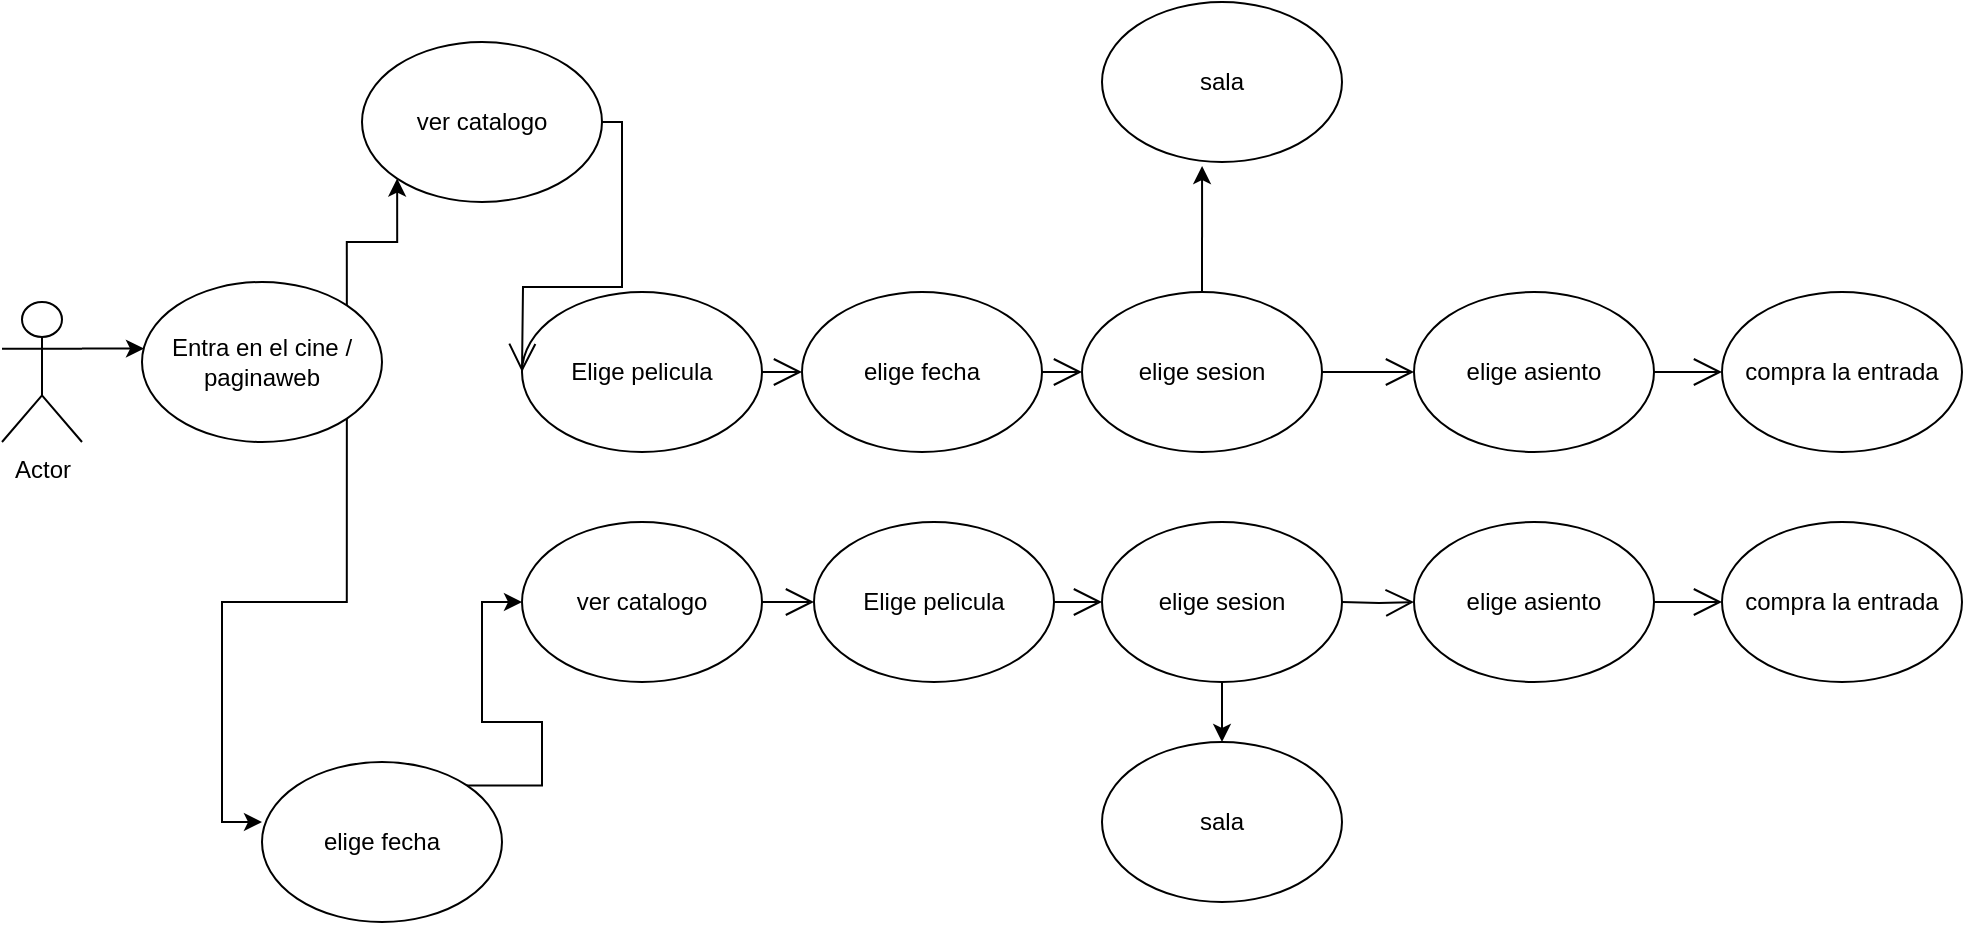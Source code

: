 <mxfile version="15.4.3" type="device"><diagram id="LWQoYm82G1C_o3OjjkRE" name="Page-1"><mxGraphModel dx="1102" dy="582" grid="1" gridSize="10" guides="1" tooltips="1" connect="1" arrows="1" fold="1" page="1" pageScale="1" pageWidth="827" pageHeight="1169" math="0" shadow="0"><root><mxCell id="0"/><mxCell id="1" parent="0"/><mxCell id="o9PyxpqIRaq8Vkqf4-qC-43" style="edgeStyle=orthogonalEdgeStyle;rounded=0;orthogonalLoop=1;jettySize=auto;html=1;exitX=1;exitY=0.333;exitDx=0;exitDy=0;exitPerimeter=0;entryX=0.008;entryY=0.413;entryDx=0;entryDy=0;entryPerimeter=0;" edge="1" parent="1" source="o9PyxpqIRaq8Vkqf4-qC-1" target="o9PyxpqIRaq8Vkqf4-qC-5"><mxGeometry relative="1" as="geometry"/></mxCell><mxCell id="o9PyxpqIRaq8Vkqf4-qC-1" value="Actor" style="shape=umlActor;verticalLabelPosition=bottom;verticalAlign=top;html=1;" vertex="1" parent="1"><mxGeometry x="60" y="160" width="40" height="70" as="geometry"/></mxCell><mxCell id="o9PyxpqIRaq8Vkqf4-qC-44" style="edgeStyle=orthogonalEdgeStyle;rounded=0;orthogonalLoop=1;jettySize=auto;html=1;exitX=1;exitY=0;exitDx=0;exitDy=0;entryX=0;entryY=1;entryDx=0;entryDy=0;" edge="1" parent="1" source="o9PyxpqIRaq8Vkqf4-qC-5" target="o9PyxpqIRaq8Vkqf4-qC-7"><mxGeometry relative="1" as="geometry"/></mxCell><mxCell id="o9PyxpqIRaq8Vkqf4-qC-45" style="edgeStyle=orthogonalEdgeStyle;rounded=0;orthogonalLoop=1;jettySize=auto;html=1;exitX=1;exitY=1;exitDx=0;exitDy=0;entryX=0;entryY=0.375;entryDx=0;entryDy=0;entryPerimeter=0;" edge="1" parent="1" source="o9PyxpqIRaq8Vkqf4-qC-5" target="o9PyxpqIRaq8Vkqf4-qC-22"><mxGeometry relative="1" as="geometry"/></mxCell><mxCell id="o9PyxpqIRaq8Vkqf4-qC-5" value="Entra en el cine / paginaweb" style="ellipse;whiteSpace=wrap;html=1;" vertex="1" parent="1"><mxGeometry x="130" y="150" width="120" height="80" as="geometry"/></mxCell><mxCell id="o9PyxpqIRaq8Vkqf4-qC-6" value="Elige pelicula" style="ellipse;whiteSpace=wrap;html=1;" vertex="1" parent="1"><mxGeometry x="320" y="155" width="120" height="80" as="geometry"/></mxCell><mxCell id="o9PyxpqIRaq8Vkqf4-qC-7" value="ver catalogo" style="ellipse;whiteSpace=wrap;html=1;" vertex="1" parent="1"><mxGeometry x="240" y="30" width="120" height="80" as="geometry"/></mxCell><mxCell id="o9PyxpqIRaq8Vkqf4-qC-40" style="edgeStyle=orthogonalEdgeStyle;rounded=0;orthogonalLoop=1;jettySize=auto;html=1;exitX=0.5;exitY=0;exitDx=0;exitDy=0;entryX=0.417;entryY=1.025;entryDx=0;entryDy=0;entryPerimeter=0;" edge="1" parent="1" source="o9PyxpqIRaq8Vkqf4-qC-8" target="o9PyxpqIRaq8Vkqf4-qC-9"><mxGeometry relative="1" as="geometry"/></mxCell><mxCell id="o9PyxpqIRaq8Vkqf4-qC-8" value="elige sesion" style="ellipse;whiteSpace=wrap;html=1;" vertex="1" parent="1"><mxGeometry x="600" y="155" width="120" height="80" as="geometry"/></mxCell><mxCell id="o9PyxpqIRaq8Vkqf4-qC-9" value="sala" style="ellipse;whiteSpace=wrap;html=1;" vertex="1" parent="1"><mxGeometry x="610" y="10" width="120" height="80" as="geometry"/></mxCell><mxCell id="o9PyxpqIRaq8Vkqf4-qC-10" value="elige asiento" style="ellipse;whiteSpace=wrap;html=1;" vertex="1" parent="1"><mxGeometry x="766" y="155" width="120" height="80" as="geometry"/></mxCell><mxCell id="o9PyxpqIRaq8Vkqf4-qC-15" value="" style="endArrow=open;endFill=1;endSize=12;html=1;rounded=0;edgeStyle=orthogonalEdgeStyle;exitX=1;exitY=0.5;exitDx=0;exitDy=0;entryX=0;entryY=0.5;entryDx=0;entryDy=0;" edge="1" parent="1" source="o9PyxpqIRaq8Vkqf4-qC-6" target="o9PyxpqIRaq8Vkqf4-qC-37"><mxGeometry width="160" relative="1" as="geometry"><mxPoint x="376" y="135" as="sourcePoint"/><mxPoint x="466" y="195" as="targetPoint"/></mxGeometry></mxCell><mxCell id="o9PyxpqIRaq8Vkqf4-qC-17" value="" style="endArrow=open;endFill=1;endSize=12;html=1;rounded=0;edgeStyle=orthogonalEdgeStyle;entryX=0;entryY=0.5;entryDx=0;entryDy=0;exitX=1;exitY=0.5;exitDx=0;exitDy=0;" edge="1" parent="1" source="o9PyxpqIRaq8Vkqf4-qC-8" target="o9PyxpqIRaq8Vkqf4-qC-10"><mxGeometry width="160" relative="1" as="geometry"><mxPoint x="736" y="195" as="sourcePoint"/><mxPoint x="556" y="155" as="targetPoint"/></mxGeometry></mxCell><mxCell id="o9PyxpqIRaq8Vkqf4-qC-18" value="" style="endArrow=open;endFill=1;endSize=12;html=1;rounded=0;edgeStyle=orthogonalEdgeStyle;exitX=1;exitY=0.5;exitDx=0;exitDy=0;" edge="1" parent="1" source="o9PyxpqIRaq8Vkqf4-qC-7"><mxGeometry width="160" relative="1" as="geometry"><mxPoint x="350" y="245" as="sourcePoint"/><mxPoint x="320" y="195" as="targetPoint"/></mxGeometry></mxCell><mxCell id="o9PyxpqIRaq8Vkqf4-qC-20" value="compra la entrada" style="ellipse;whiteSpace=wrap;html=1;" vertex="1" parent="1"><mxGeometry x="920" y="155" width="120" height="80" as="geometry"/></mxCell><mxCell id="o9PyxpqIRaq8Vkqf4-qC-21" value="" style="endArrow=open;endFill=1;endSize=12;html=1;rounded=0;edgeStyle=orthogonalEdgeStyle;entryX=0;entryY=0.5;entryDx=0;entryDy=0;exitX=1;exitY=0.5;exitDx=0;exitDy=0;" edge="1" parent="1" source="o9PyxpqIRaq8Vkqf4-qC-10" target="o9PyxpqIRaq8Vkqf4-qC-20"><mxGeometry width="160" relative="1" as="geometry"><mxPoint x="890" y="195" as="sourcePoint"/><mxPoint x="550" y="200" as="targetPoint"/></mxGeometry></mxCell><mxCell id="o9PyxpqIRaq8Vkqf4-qC-46" style="edgeStyle=orthogonalEdgeStyle;rounded=0;orthogonalLoop=1;jettySize=auto;html=1;exitX=1;exitY=0;exitDx=0;exitDy=0;entryX=0;entryY=0.5;entryDx=0;entryDy=0;" edge="1" parent="1" source="o9PyxpqIRaq8Vkqf4-qC-22" target="o9PyxpqIRaq8Vkqf4-qC-24"><mxGeometry relative="1" as="geometry"/></mxCell><mxCell id="o9PyxpqIRaq8Vkqf4-qC-22" value="elige fecha" style="ellipse;whiteSpace=wrap;html=1;" vertex="1" parent="1"><mxGeometry x="190" y="390" width="120" height="80" as="geometry"/></mxCell><mxCell id="o9PyxpqIRaq8Vkqf4-qC-23" value="Elige pelicula" style="ellipse;whiteSpace=wrap;html=1;" vertex="1" parent="1"><mxGeometry x="466" y="270" width="120" height="80" as="geometry"/></mxCell><mxCell id="o9PyxpqIRaq8Vkqf4-qC-24" value="ver catalogo" style="ellipse;whiteSpace=wrap;html=1;" vertex="1" parent="1"><mxGeometry x="320" y="270" width="120" height="80" as="geometry"/></mxCell><mxCell id="o9PyxpqIRaq8Vkqf4-qC-42" style="edgeStyle=orthogonalEdgeStyle;rounded=0;orthogonalLoop=1;jettySize=auto;html=1;exitX=0.5;exitY=1;exitDx=0;exitDy=0;entryX=0.5;entryY=0;entryDx=0;entryDy=0;" edge="1" parent="1" source="o9PyxpqIRaq8Vkqf4-qC-25" target="o9PyxpqIRaq8Vkqf4-qC-26"><mxGeometry relative="1" as="geometry"/></mxCell><mxCell id="o9PyxpqIRaq8Vkqf4-qC-25" value="elige sesion" style="ellipse;whiteSpace=wrap;html=1;" vertex="1" parent="1"><mxGeometry x="610" y="270" width="120" height="80" as="geometry"/></mxCell><mxCell id="o9PyxpqIRaq8Vkqf4-qC-26" value="sala" style="ellipse;whiteSpace=wrap;html=1;" vertex="1" parent="1"><mxGeometry x="610" y="380" width="120" height="80" as="geometry"/></mxCell><mxCell id="o9PyxpqIRaq8Vkqf4-qC-27" value="elige asiento" style="ellipse;whiteSpace=wrap;html=1;" vertex="1" parent="1"><mxGeometry x="766" y="270" width="120" height="80" as="geometry"/></mxCell><mxCell id="o9PyxpqIRaq8Vkqf4-qC-28" value="" style="endArrow=open;endFill=1;endSize=12;html=1;rounded=0;edgeStyle=orthogonalEdgeStyle;exitX=1;exitY=0.5;exitDx=0;exitDy=0;entryX=0;entryY=0.5;entryDx=0;entryDy=0;" edge="1" parent="1" source="o9PyxpqIRaq8Vkqf4-qC-23" target="o9PyxpqIRaq8Vkqf4-qC-25"><mxGeometry width="160" relative="1" as="geometry"><mxPoint x="516" y="250" as="sourcePoint"/><mxPoint x="606" y="310" as="targetPoint"/></mxGeometry></mxCell><mxCell id="o9PyxpqIRaq8Vkqf4-qC-31" value="" style="endArrow=open;endFill=1;endSize=12;html=1;rounded=0;edgeStyle=orthogonalEdgeStyle;exitX=1;exitY=0.5;exitDx=0;exitDy=0;entryX=0;entryY=0.5;entryDx=0;entryDy=0;" edge="1" parent="1" source="o9PyxpqIRaq8Vkqf4-qC-24" target="o9PyxpqIRaq8Vkqf4-qC-23"><mxGeometry width="160" relative="1" as="geometry"><mxPoint x="490" y="360" as="sourcePoint"/><mxPoint x="460" y="310" as="targetPoint"/></mxGeometry></mxCell><mxCell id="o9PyxpqIRaq8Vkqf4-qC-32" value="compra la entrada" style="ellipse;whiteSpace=wrap;html=1;" vertex="1" parent="1"><mxGeometry x="920" y="270" width="120" height="80" as="geometry"/></mxCell><mxCell id="o9PyxpqIRaq8Vkqf4-qC-33" value="" style="endArrow=open;endFill=1;endSize=12;html=1;rounded=0;edgeStyle=orthogonalEdgeStyle;entryX=0;entryY=0.5;entryDx=0;entryDy=0;exitX=1;exitY=0.5;exitDx=0;exitDy=0;" edge="1" parent="1" source="o9PyxpqIRaq8Vkqf4-qC-27" target="o9PyxpqIRaq8Vkqf4-qC-32"><mxGeometry width="160" relative="1" as="geometry"><mxPoint x="1030" y="310" as="sourcePoint"/><mxPoint x="690" y="315" as="targetPoint"/></mxGeometry></mxCell><mxCell id="o9PyxpqIRaq8Vkqf4-qC-37" value="elige fecha" style="ellipse;whiteSpace=wrap;html=1;" vertex="1" parent="1"><mxGeometry x="460" y="155" width="120" height="80" as="geometry"/></mxCell><mxCell id="o9PyxpqIRaq8Vkqf4-qC-38" value="" style="endArrow=open;endFill=1;endSize=12;html=1;rounded=0;edgeStyle=orthogonalEdgeStyle;exitX=1;exitY=0.5;exitDx=0;exitDy=0;entryX=0;entryY=0.5;entryDx=0;entryDy=0;" edge="1" parent="1" source="o9PyxpqIRaq8Vkqf4-qC-37" target="o9PyxpqIRaq8Vkqf4-qC-8"><mxGeometry width="160" relative="1" as="geometry"><mxPoint x="470" y="290" as="sourcePoint"/><mxPoint x="630" y="290" as="targetPoint"/></mxGeometry></mxCell><mxCell id="o9PyxpqIRaq8Vkqf4-qC-41" value="" style="endArrow=open;endFill=1;endSize=12;html=1;rounded=0;edgeStyle=orthogonalEdgeStyle;entryX=0;entryY=0.5;entryDx=0;entryDy=0;" edge="1" parent="1" target="o9PyxpqIRaq8Vkqf4-qC-27"><mxGeometry width="160" relative="1" as="geometry"><mxPoint x="730" y="310" as="sourcePoint"/><mxPoint x="630" y="280" as="targetPoint"/></mxGeometry></mxCell></root></mxGraphModel></diagram></mxfile>